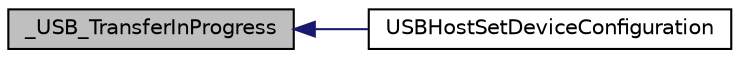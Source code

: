 digraph "_USB_TransferInProgress"
{
  edge [fontname="Helvetica",fontsize="10",labelfontname="Helvetica",labelfontsize="10"];
  node [fontname="Helvetica",fontsize="10",shape=record];
  rankdir="LR";
  Node1 [label="_USB_TransferInProgress",height=0.2,width=0.4,color="black", fillcolor="grey75", style="filled", fontcolor="black"];
  Node1 -> Node2 [dir="back",color="midnightblue",fontsize="10",style="solid",fontname="Helvetica"];
  Node2 [label="USBHostSetDeviceConfiguration",height=0.2,width=0.4,color="black", fillcolor="white", style="filled",URL="$usb__host_8c.html#a4b53107a6971fac82a3e0e5e5d546b0e"];
}
